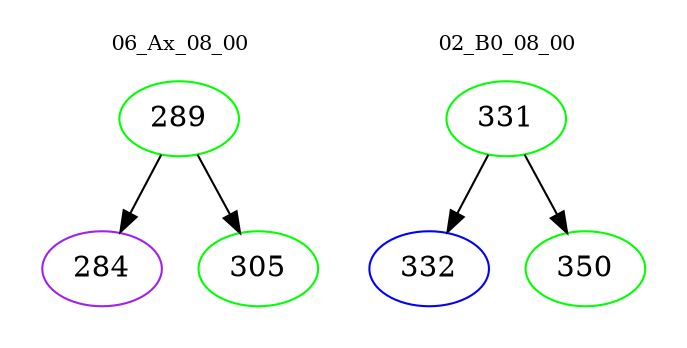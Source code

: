 digraph{
subgraph cluster_0 {
color = white
label = "06_Ax_08_00";
fontsize=10;
T0_289 [label="289", color="green"]
T0_289 -> T0_284 [color="black"]
T0_284 [label="284", color="purple"]
T0_289 -> T0_305 [color="black"]
T0_305 [label="305", color="green"]
}
subgraph cluster_1 {
color = white
label = "02_B0_08_00";
fontsize=10;
T1_331 [label="331", color="green"]
T1_331 -> T1_332 [color="black"]
T1_332 [label="332", color="blue"]
T1_331 -> T1_350 [color="black"]
T1_350 [label="350", color="green"]
}
}
